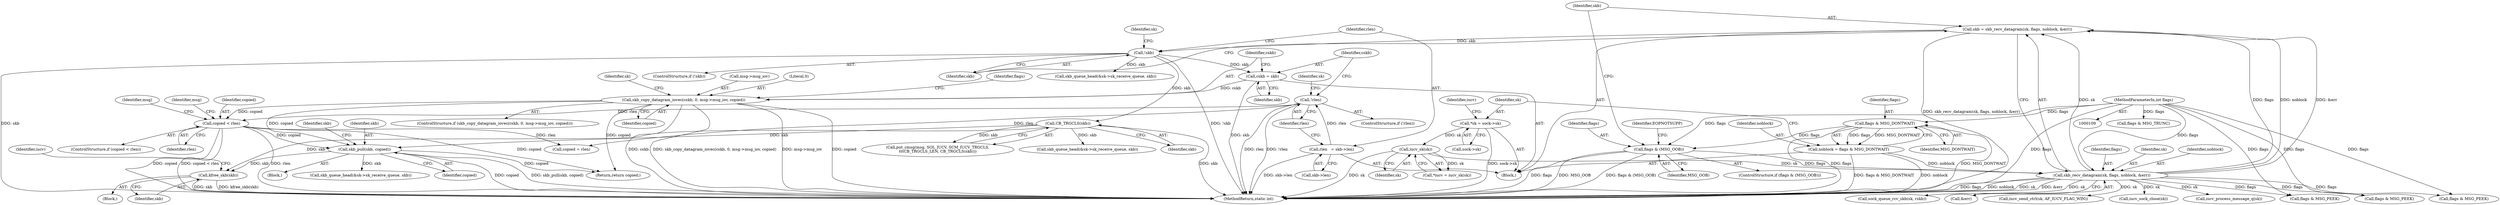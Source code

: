 digraph "0_linux_a5598bd9c087dc0efc250a5221e5d0e6f584ee88@API" {
"1000321" [label="(Call,kfree_skb(skb))"];
"1000306" [label="(Call,skb_pull(skb, copied))"];
"1000275" [label="(Call,CB_TRGCLS(skb))"];
"1000191" [label="(Call,!skb)"];
"1000182" [label="(Call,skb = skb_recv_datagram(sk, flags, noblock, &err))"];
"1000184" [label="(Call,skb_recv_datagram(sk, flags, noblock, &err))"];
"1000131" [label="(Call,iucv_sk(sk))"];
"1000123" [label="(Call,*sk = sock->sk)"];
"1000176" [label="(Call,flags & (MSG_OOB))"];
"1000119" [label="(Call,flags & MSG_DONTWAIT)"];
"1000114" [label="(MethodParameterIn,int flags)"];
"1000117" [label="(Call,noblock = flags & MSG_DONTWAIT)"];
"1000225" [label="(Call,skb_copy_datagram_iovec(cskb, 0, msg->msg_iov, copied))"];
"1000221" [label="(Call,cskb = skb)"];
"1000255" [label="(Call,copied < rlen)"];
"1000210" [label="(Call,!rlen)"];
"1000204" [label="(Call,rlen   = skb->len)"];
"1000424" [label="(Call,iucv_send_ctrl(sk, AF_IUCV_FLAG_WIN))"];
"1000175" [label="(ControlStructure,if (flags & (MSG_OOB)))"];
"1000226" [label="(Identifier,cskb)"];
"1000321" [label="(Call,kfree_skb(skb))"];
"1000228" [label="(Call,msg->msg_iov)"];
"1000117" [label="(Call,noblock = flags & MSG_DONTWAIT)"];
"1000205" [label="(Identifier,rlen)"];
"1000282" [label="(Call,flags & MSG_PEEK)"];
"1000119" [label="(Call,flags & MSG_DONTWAIT)"];
"1000183" [label="(Identifier,skb)"];
"1000314" [label="(Call,skb_queue_head(&sk->sk_receive_queue, skb))"];
"1000452" [label="(Call,flags & MSG_TRUNC)"];
"1000235" [label="(Call,flags & MSG_PEEK)"];
"1000348" [label="(Call,iucv_sock_close(sk))"];
"1000115" [label="(Block,)"];
"1000123" [label="(Call,*sk = sock->sk)"];
"1000227" [label="(Literal,0)"];
"1000118" [label="(Identifier,noblock)"];
"1000186" [label="(Identifier,flags)"];
"1000265" [label="(Identifier,msg)"];
"1000129" [label="(Call,*iucv = iucv_sk(sk))"];
"1000176" [label="(Call,flags & (MSG_OOB))"];
"1000270" [label="(Call,put_cmsg(msg, SOL_IUCV, SCM_IUCV_TRGCLS,\n\t\t\tCB_TRGCLS_LEN, CB_TRGCLS(skb)))"];
"1000177" [label="(Identifier,flags)"];
"1000308" [label="(Identifier,copied)"];
"1000223" [label="(Identifier,skb)"];
"1000206" [label="(Call,skb->len)"];
"1000192" [label="(Identifier,skb)"];
"1000254" [label="(ControlStructure,if (copied < rlen))"];
"1000257" [label="(Identifier,rlen)"];
"1000311" [label="(Identifier,skb)"];
"1000209" [label="(ControlStructure,if (!rlen))"];
"1000275" [label="(Call,CB_TRGCLS(skb))"];
"1000458" [label="(Return,return copied;)"];
"1000185" [label="(Identifier,sk)"];
"1000131" [label="(Call,iucv_sk(sk))"];
"1000222" [label="(Identifier,cskb)"];
"1000260" [label="(Identifier,msg)"];
"1000221" [label="(Call,cskb = skb)"];
"1000197" [label="(Identifier,sk)"];
"1000211" [label="(Identifier,rlen)"];
"1000407" [label="(Call,iucv_process_message_q(sk))"];
"1000298" [label="(Block,)"];
"1000184" [label="(Call,skb_recv_datagram(sk, flags, noblock, &err))"];
"1000276" [label="(Identifier,skb)"];
"1000371" [label="(Call,sock_queue_rcv_skb(sk, rskb))"];
"1000305" [label="(Block,)"];
"1000187" [label="(Identifier,noblock)"];
"1000326" [label="(Identifier,iucv)"];
"1000238" [label="(Call,skb_queue_head(&sk->sk_receive_queue, skb))"];
"1000225" [label="(Call,skb_copy_datagram_iovec(cskb, 0, msg->msg_iov, copied))"];
"1000178" [label="(Identifier,MSG_OOB)"];
"1000132" [label="(Identifier,sk)"];
"1000125" [label="(Call,sock->sk)"];
"1000306" [label="(Call,skb_pull(skb, copied))"];
"1000231" [label="(Identifier,copied)"];
"1000210" [label="(Call,!rlen)"];
"1000120" [label="(Identifier,flags)"];
"1000214" [label="(Identifier,sk)"];
"1000204" [label="(Call,rlen   = skb->len)"];
"1000236" [label="(Identifier,flags)"];
"1000307" [label="(Identifier,skb)"];
"1000285" [label="(Call,skb_queue_head(&sk->sk_receive_queue, skb))"];
"1000295" [label="(Call,flags & MSG_PEEK)"];
"1000191" [label="(Call,!skb)"];
"1000114" [label="(MethodParameterIn,int flags)"];
"1000224" [label="(ControlStructure,if (skb_copy_datagram_iovec(cskb, 0, msg->msg_iov, copied)))"];
"1000322" [label="(Identifier,skb)"];
"1000255" [label="(Call,copied < rlen)"];
"1000256" [label="(Identifier,copied)"];
"1000460" [label="(MethodReturn,static int)"];
"1000188" [label="(Call,&err)"];
"1000130" [label="(Identifier,iucv)"];
"1000250" [label="(Identifier,sk)"];
"1000181" [label="(Identifier,EOPNOTSUPP)"];
"1000121" [label="(Identifier,MSG_DONTWAIT)"];
"1000455" [label="(Call,copied = rlen)"];
"1000182" [label="(Call,skb = skb_recv_datagram(sk, flags, noblock, &err))"];
"1000190" [label="(ControlStructure,if (!skb))"];
"1000124" [label="(Identifier,sk)"];
"1000321" -> "1000298"  [label="AST: "];
"1000321" -> "1000322"  [label="CFG: "];
"1000322" -> "1000321"  [label="AST: "];
"1000326" -> "1000321"  [label="CFG: "];
"1000321" -> "1000460"  [label="DDG: skb"];
"1000321" -> "1000460"  [label="DDG: kfree_skb(skb)"];
"1000306" -> "1000321"  [label="DDG: skb"];
"1000275" -> "1000321"  [label="DDG: skb"];
"1000306" -> "1000305"  [label="AST: "];
"1000306" -> "1000308"  [label="CFG: "];
"1000307" -> "1000306"  [label="AST: "];
"1000308" -> "1000306"  [label="AST: "];
"1000311" -> "1000306"  [label="CFG: "];
"1000306" -> "1000460"  [label="DDG: skb_pull(skb, copied)"];
"1000306" -> "1000460"  [label="DDG: copied"];
"1000275" -> "1000306"  [label="DDG: skb"];
"1000225" -> "1000306"  [label="DDG: copied"];
"1000255" -> "1000306"  [label="DDG: copied"];
"1000306" -> "1000314"  [label="DDG: skb"];
"1000306" -> "1000458"  [label="DDG: copied"];
"1000275" -> "1000270"  [label="AST: "];
"1000275" -> "1000276"  [label="CFG: "];
"1000276" -> "1000275"  [label="AST: "];
"1000270" -> "1000275"  [label="CFG: "];
"1000275" -> "1000460"  [label="DDG: skb"];
"1000275" -> "1000270"  [label="DDG: skb"];
"1000191" -> "1000275"  [label="DDG: skb"];
"1000275" -> "1000285"  [label="DDG: skb"];
"1000191" -> "1000190"  [label="AST: "];
"1000191" -> "1000192"  [label="CFG: "];
"1000192" -> "1000191"  [label="AST: "];
"1000197" -> "1000191"  [label="CFG: "];
"1000205" -> "1000191"  [label="CFG: "];
"1000191" -> "1000460"  [label="DDG: !skb"];
"1000191" -> "1000460"  [label="DDG: skb"];
"1000182" -> "1000191"  [label="DDG: skb"];
"1000191" -> "1000221"  [label="DDG: skb"];
"1000191" -> "1000238"  [label="DDG: skb"];
"1000182" -> "1000115"  [label="AST: "];
"1000182" -> "1000184"  [label="CFG: "];
"1000183" -> "1000182"  [label="AST: "];
"1000184" -> "1000182"  [label="AST: "];
"1000192" -> "1000182"  [label="CFG: "];
"1000182" -> "1000460"  [label="DDG: skb_recv_datagram(sk, flags, noblock, &err)"];
"1000184" -> "1000182"  [label="DDG: sk"];
"1000184" -> "1000182"  [label="DDG: flags"];
"1000184" -> "1000182"  [label="DDG: noblock"];
"1000184" -> "1000182"  [label="DDG: &err"];
"1000184" -> "1000188"  [label="CFG: "];
"1000185" -> "1000184"  [label="AST: "];
"1000186" -> "1000184"  [label="AST: "];
"1000187" -> "1000184"  [label="AST: "];
"1000188" -> "1000184"  [label="AST: "];
"1000184" -> "1000460"  [label="DDG: &err"];
"1000184" -> "1000460"  [label="DDG: flags"];
"1000184" -> "1000460"  [label="DDG: noblock"];
"1000184" -> "1000460"  [label="DDG: sk"];
"1000131" -> "1000184"  [label="DDG: sk"];
"1000176" -> "1000184"  [label="DDG: flags"];
"1000114" -> "1000184"  [label="DDG: flags"];
"1000117" -> "1000184"  [label="DDG: noblock"];
"1000184" -> "1000235"  [label="DDG: flags"];
"1000184" -> "1000282"  [label="DDG: flags"];
"1000184" -> "1000295"  [label="DDG: flags"];
"1000184" -> "1000348"  [label="DDG: sk"];
"1000184" -> "1000371"  [label="DDG: sk"];
"1000184" -> "1000407"  [label="DDG: sk"];
"1000184" -> "1000424"  [label="DDG: sk"];
"1000131" -> "1000129"  [label="AST: "];
"1000131" -> "1000132"  [label="CFG: "];
"1000132" -> "1000131"  [label="AST: "];
"1000129" -> "1000131"  [label="CFG: "];
"1000131" -> "1000460"  [label="DDG: sk"];
"1000131" -> "1000129"  [label="DDG: sk"];
"1000123" -> "1000131"  [label="DDG: sk"];
"1000123" -> "1000115"  [label="AST: "];
"1000123" -> "1000125"  [label="CFG: "];
"1000124" -> "1000123"  [label="AST: "];
"1000125" -> "1000123"  [label="AST: "];
"1000130" -> "1000123"  [label="CFG: "];
"1000123" -> "1000460"  [label="DDG: sock->sk"];
"1000176" -> "1000175"  [label="AST: "];
"1000176" -> "1000178"  [label="CFG: "];
"1000177" -> "1000176"  [label="AST: "];
"1000178" -> "1000176"  [label="AST: "];
"1000181" -> "1000176"  [label="CFG: "];
"1000183" -> "1000176"  [label="CFG: "];
"1000176" -> "1000460"  [label="DDG: MSG_OOB"];
"1000176" -> "1000460"  [label="DDG: flags & (MSG_OOB)"];
"1000176" -> "1000460"  [label="DDG: flags"];
"1000119" -> "1000176"  [label="DDG: flags"];
"1000114" -> "1000176"  [label="DDG: flags"];
"1000119" -> "1000117"  [label="AST: "];
"1000119" -> "1000121"  [label="CFG: "];
"1000120" -> "1000119"  [label="AST: "];
"1000121" -> "1000119"  [label="AST: "];
"1000117" -> "1000119"  [label="CFG: "];
"1000119" -> "1000460"  [label="DDG: MSG_DONTWAIT"];
"1000119" -> "1000460"  [label="DDG: flags"];
"1000119" -> "1000117"  [label="DDG: flags"];
"1000119" -> "1000117"  [label="DDG: MSG_DONTWAIT"];
"1000114" -> "1000119"  [label="DDG: flags"];
"1000114" -> "1000109"  [label="AST: "];
"1000114" -> "1000460"  [label="DDG: flags"];
"1000114" -> "1000235"  [label="DDG: flags"];
"1000114" -> "1000282"  [label="DDG: flags"];
"1000114" -> "1000295"  [label="DDG: flags"];
"1000114" -> "1000452"  [label="DDG: flags"];
"1000117" -> "1000115"  [label="AST: "];
"1000118" -> "1000117"  [label="AST: "];
"1000124" -> "1000117"  [label="CFG: "];
"1000117" -> "1000460"  [label="DDG: noblock"];
"1000117" -> "1000460"  [label="DDG: flags & MSG_DONTWAIT"];
"1000225" -> "1000224"  [label="AST: "];
"1000225" -> "1000231"  [label="CFG: "];
"1000226" -> "1000225"  [label="AST: "];
"1000227" -> "1000225"  [label="AST: "];
"1000228" -> "1000225"  [label="AST: "];
"1000231" -> "1000225"  [label="AST: "];
"1000236" -> "1000225"  [label="CFG: "];
"1000250" -> "1000225"  [label="CFG: "];
"1000225" -> "1000460"  [label="DDG: skb_copy_datagram_iovec(cskb, 0, msg->msg_iov, copied)"];
"1000225" -> "1000460"  [label="DDG: cskb"];
"1000225" -> "1000460"  [label="DDG: msg->msg_iov"];
"1000225" -> "1000460"  [label="DDG: copied"];
"1000221" -> "1000225"  [label="DDG: cskb"];
"1000225" -> "1000255"  [label="DDG: copied"];
"1000225" -> "1000458"  [label="DDG: copied"];
"1000221" -> "1000115"  [label="AST: "];
"1000221" -> "1000223"  [label="CFG: "];
"1000222" -> "1000221"  [label="AST: "];
"1000223" -> "1000221"  [label="AST: "];
"1000226" -> "1000221"  [label="CFG: "];
"1000221" -> "1000460"  [label="DDG: skb"];
"1000255" -> "1000254"  [label="AST: "];
"1000255" -> "1000257"  [label="CFG: "];
"1000256" -> "1000255"  [label="AST: "];
"1000257" -> "1000255"  [label="AST: "];
"1000260" -> "1000255"  [label="CFG: "];
"1000265" -> "1000255"  [label="CFG: "];
"1000255" -> "1000460"  [label="DDG: copied < rlen"];
"1000255" -> "1000460"  [label="DDG: rlen"];
"1000255" -> "1000460"  [label="DDG: copied"];
"1000210" -> "1000255"  [label="DDG: rlen"];
"1000255" -> "1000455"  [label="DDG: rlen"];
"1000255" -> "1000458"  [label="DDG: copied"];
"1000210" -> "1000209"  [label="AST: "];
"1000210" -> "1000211"  [label="CFG: "];
"1000211" -> "1000210"  [label="AST: "];
"1000214" -> "1000210"  [label="CFG: "];
"1000222" -> "1000210"  [label="CFG: "];
"1000210" -> "1000460"  [label="DDG: !rlen"];
"1000210" -> "1000460"  [label="DDG: rlen"];
"1000204" -> "1000210"  [label="DDG: rlen"];
"1000210" -> "1000455"  [label="DDG: rlen"];
"1000204" -> "1000115"  [label="AST: "];
"1000204" -> "1000206"  [label="CFG: "];
"1000205" -> "1000204"  [label="AST: "];
"1000206" -> "1000204"  [label="AST: "];
"1000211" -> "1000204"  [label="CFG: "];
"1000204" -> "1000460"  [label="DDG: skb->len"];
}
